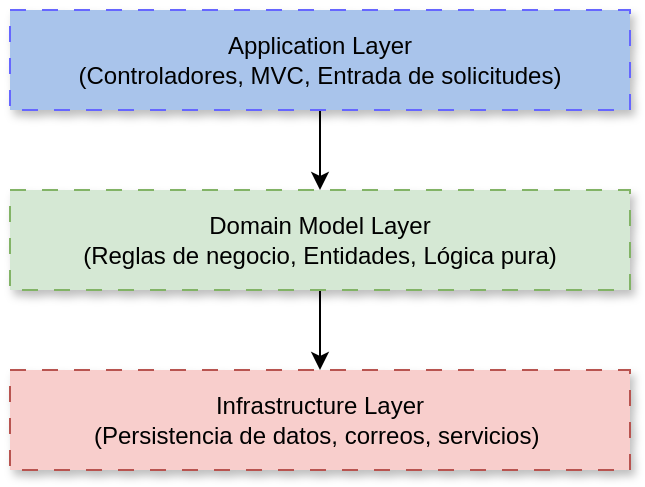 <mxfile version="26.2.14">
  <diagram name="Página-1" id="JtuFhrA_Mo5zf1j5uX7e">
    <mxGraphModel dx="1426" dy="743" grid="1" gridSize="10" guides="1" tooltips="1" connect="1" arrows="1" fold="1" page="1" pageScale="1" pageWidth="827" pageHeight="1169" math="0" shadow="0">
      <root>
        <mxCell id="0" />
        <mxCell id="1" parent="0" />
        <mxCell id="bnj-BKchQMBdwJmij6cf-3" value="" style="edgeStyle=orthogonalEdgeStyle;rounded=0;orthogonalLoop=1;jettySize=auto;html=1;" edge="1" parent="1" source="6Ix8obwyxkeJ1vYklf1b-1" target="bnj-BKchQMBdwJmij6cf-1">
          <mxGeometry relative="1" as="geometry" />
        </mxCell>
        <mxCell id="6Ix8obwyxkeJ1vYklf1b-1" value="&lt;div&gt;Application Layer&lt;/div&gt;&lt;div&gt;&lt;span style=&quot;background-color: transparent; color: light-dark(rgb(0, 0, 0), rgb(255, 255, 255));&quot;&gt;(Controladores, MVC, Entrada de solicitudes)&lt;/span&gt;&lt;/div&gt;" style="rounded=0;whiteSpace=wrap;html=1;shadow=1;strokeColor=#6666FF;fillColor=#A9C4EB;dashed=1;dashPattern=8 8;" parent="1" vertex="1">
          <mxGeometry x="220" y="150" width="310" height="50" as="geometry" />
        </mxCell>
        <mxCell id="bnj-BKchQMBdwJmij6cf-4" value="" style="edgeStyle=orthogonalEdgeStyle;rounded=0;orthogonalLoop=1;jettySize=auto;html=1;" edge="1" parent="1" source="bnj-BKchQMBdwJmij6cf-1" target="bnj-BKchQMBdwJmij6cf-2">
          <mxGeometry relative="1" as="geometry" />
        </mxCell>
        <mxCell id="bnj-BKchQMBdwJmij6cf-1" value="&lt;div&gt;Domain Model Layer&lt;/div&gt;&lt;div&gt;&lt;span style=&quot;background-color: transparent; color: light-dark(rgb(0, 0, 0), rgb(255, 255, 255));&quot;&gt;(Reglas de negocio, Entidades, Lógica pura)&lt;/span&gt;&lt;/div&gt;" style="rounded=0;whiteSpace=wrap;html=1;shadow=1;dashed=1;dashPattern=8 8;strokeColor=#82b366;align=center;verticalAlign=middle;fontFamily=Helvetica;fontSize=12;fillColor=#d5e8d4;" vertex="1" parent="1">
          <mxGeometry x="220" y="240" width="310" height="50" as="geometry" />
        </mxCell>
        <mxCell id="bnj-BKchQMBdwJmij6cf-2" value="&lt;div&gt;Infrastructure Layer&lt;/div&gt;&lt;div&gt;&lt;span style=&quot;background-color: transparent; color: light-dark(rgb(0, 0, 0), rgb(255, 255, 255));&quot;&gt;(Persistencia de datos, correos, servicios)&amp;nbsp;&lt;/span&gt;&lt;/div&gt;" style="rounded=0;whiteSpace=wrap;html=1;shadow=1;dashed=1;dashPattern=8 8;strokeColor=#b85450;align=center;verticalAlign=middle;fontFamily=Helvetica;fontSize=12;fillColor=#f8cecc;" vertex="1" parent="1">
          <mxGeometry x="220" y="330" width="310" height="50" as="geometry" />
        </mxCell>
      </root>
    </mxGraphModel>
  </diagram>
</mxfile>
